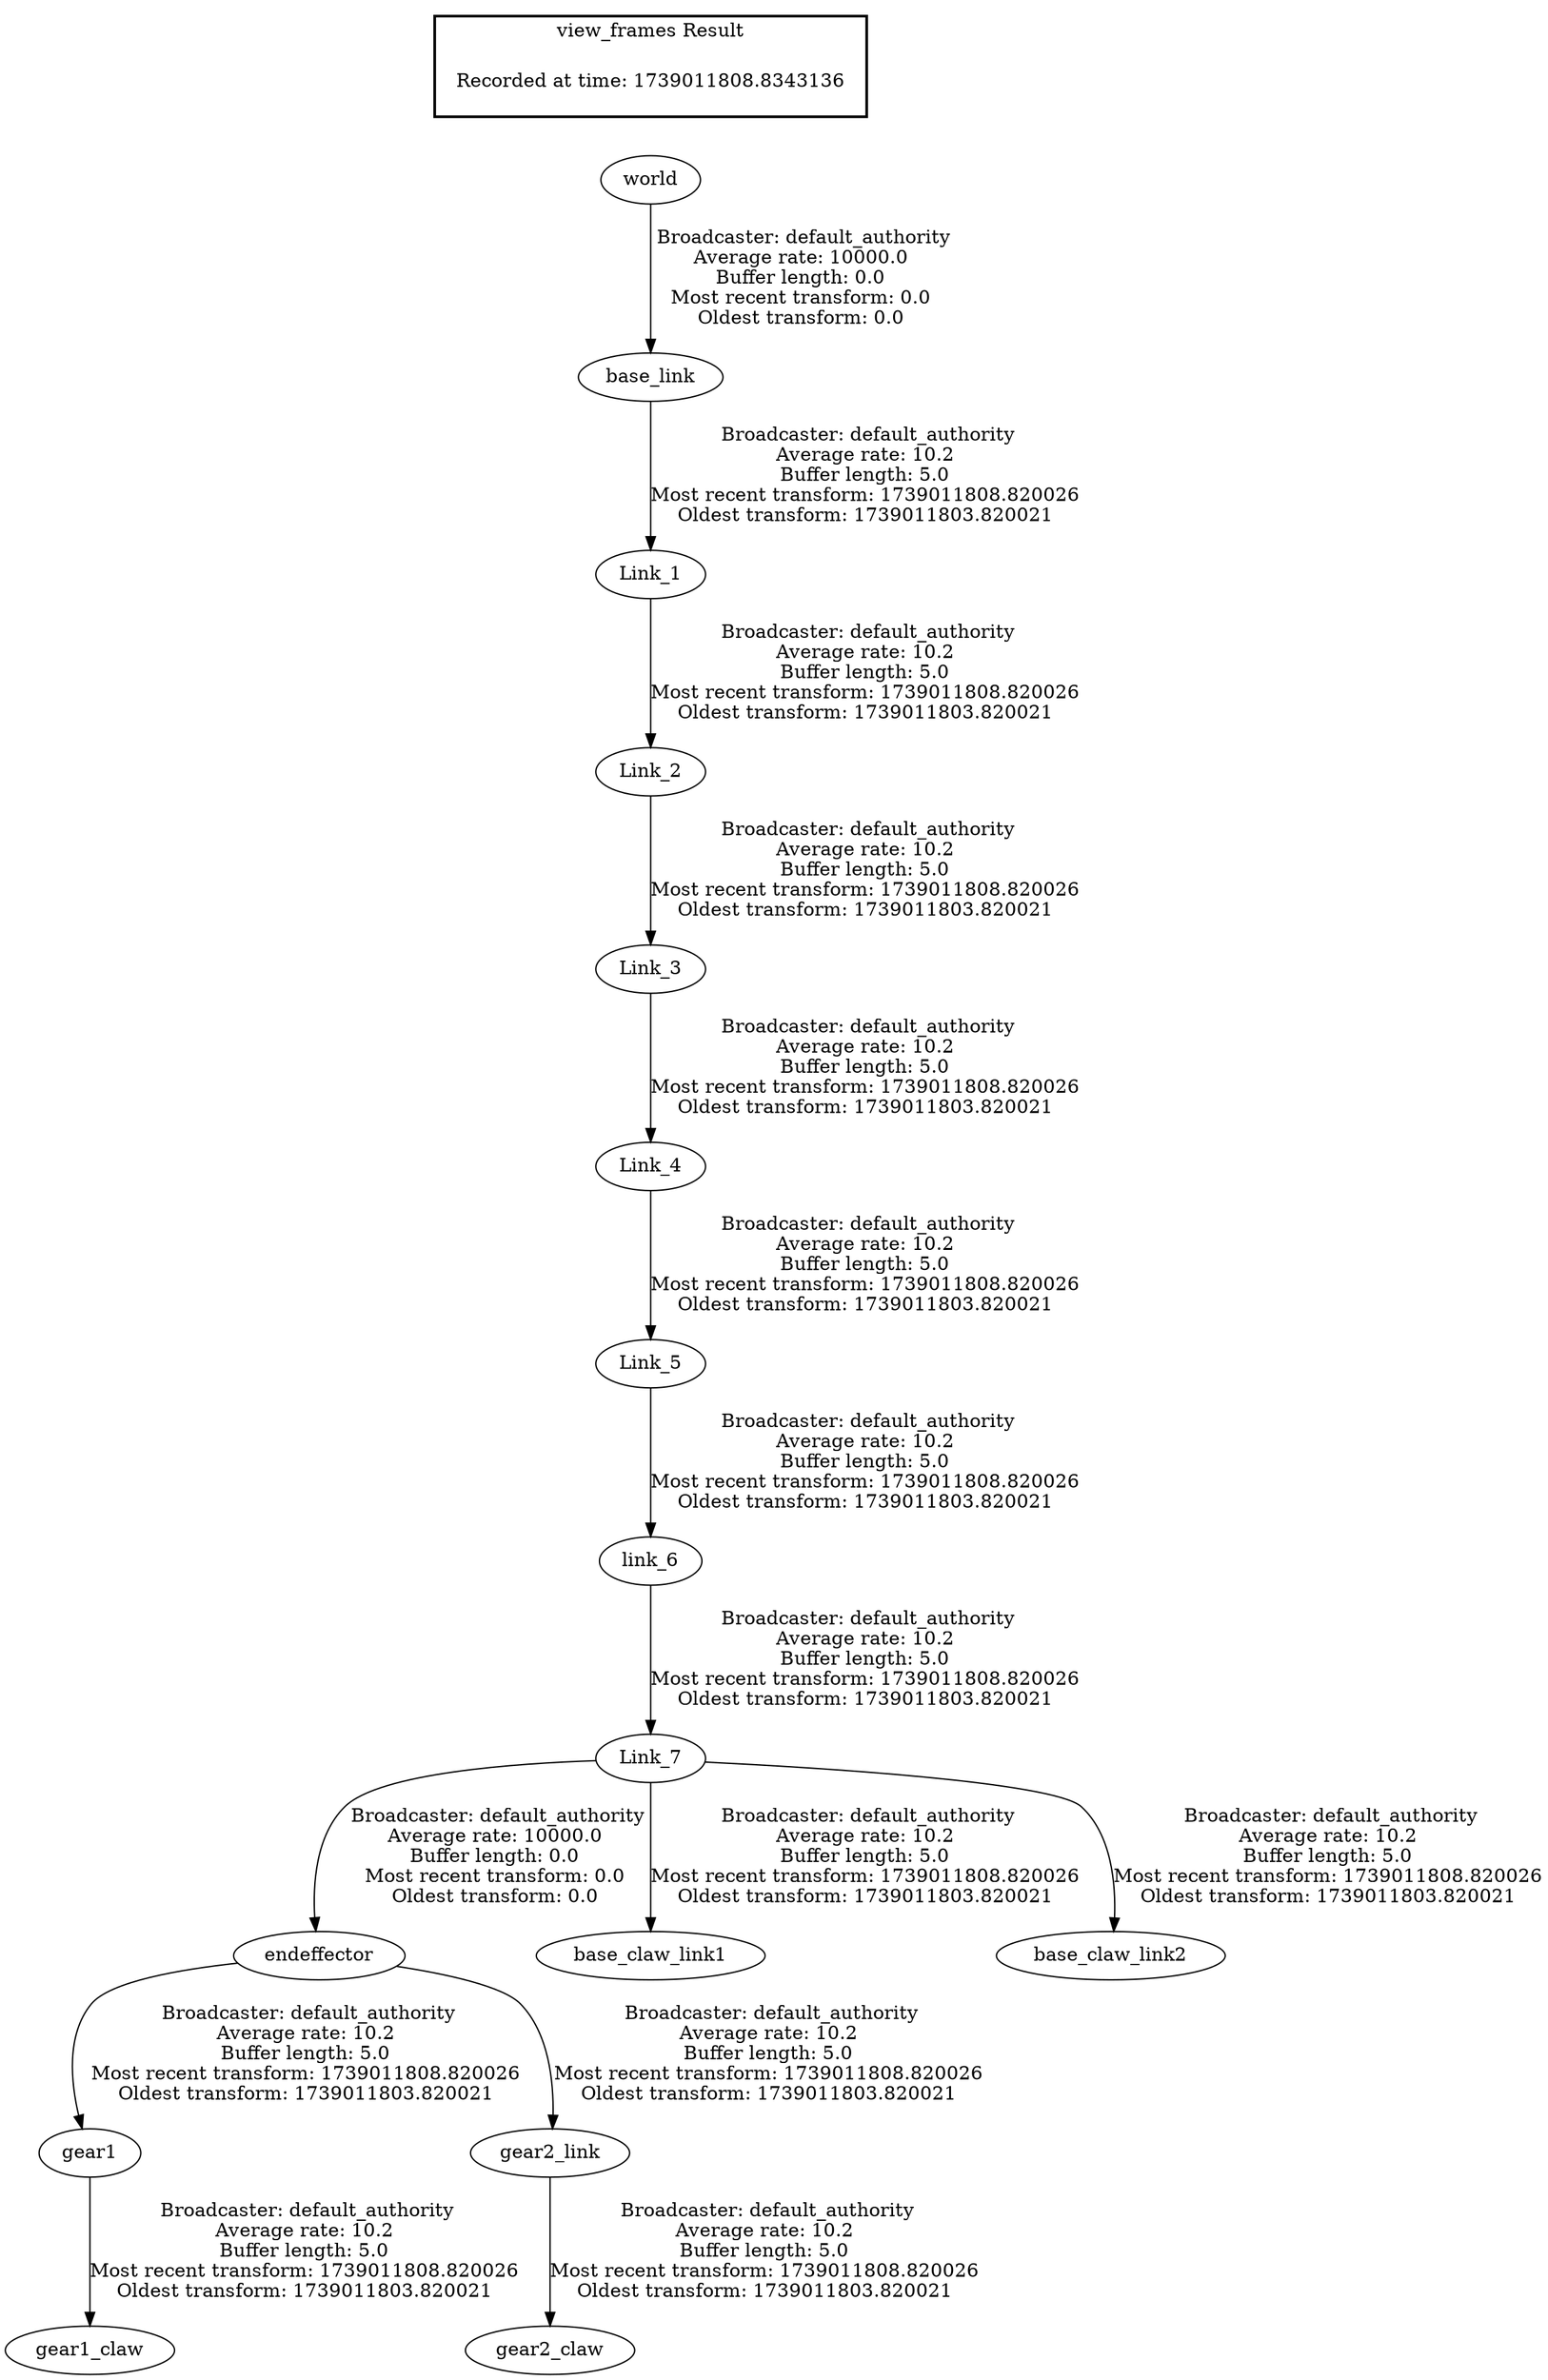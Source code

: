 digraph G {
"world" -> "base_link"[label=" Broadcaster: default_authority\nAverage rate: 10000.0\nBuffer length: 0.0\nMost recent transform: 0.0\nOldest transform: 0.0\n"];
"Link_7" -> "endeffector"[label=" Broadcaster: default_authority\nAverage rate: 10000.0\nBuffer length: 0.0\nMost recent transform: 0.0\nOldest transform: 0.0\n"];
"link_6" -> "Link_7"[label=" Broadcaster: default_authority\nAverage rate: 10.2\nBuffer length: 5.0\nMost recent transform: 1739011808.820026\nOldest transform: 1739011803.820021\n"];
"Link_7" -> "base_claw_link1"[label=" Broadcaster: default_authority\nAverage rate: 10.2\nBuffer length: 5.0\nMost recent transform: 1739011808.820026\nOldest transform: 1739011803.820021\n"];
"Link_7" -> "base_claw_link2"[label=" Broadcaster: default_authority\nAverage rate: 10.2\nBuffer length: 5.0\nMost recent transform: 1739011808.820026\nOldest transform: 1739011803.820021\n"];
"gear1" -> "gear1_claw"[label=" Broadcaster: default_authority\nAverage rate: 10.2\nBuffer length: 5.0\nMost recent transform: 1739011808.820026\nOldest transform: 1739011803.820021\n"];
"endeffector" -> "gear1"[label=" Broadcaster: default_authority\nAverage rate: 10.2\nBuffer length: 5.0\nMost recent transform: 1739011808.820026\nOldest transform: 1739011803.820021\n"];
"gear2_link" -> "gear2_claw"[label=" Broadcaster: default_authority\nAverage rate: 10.2\nBuffer length: 5.0\nMost recent transform: 1739011808.820026\nOldest transform: 1739011803.820021\n"];
"endeffector" -> "gear2_link"[label=" Broadcaster: default_authority\nAverage rate: 10.2\nBuffer length: 5.0\nMost recent transform: 1739011808.820026\nOldest transform: 1739011803.820021\n"];
"base_link" -> "Link_1"[label=" Broadcaster: default_authority\nAverage rate: 10.2\nBuffer length: 5.0\nMost recent transform: 1739011808.820026\nOldest transform: 1739011803.820021\n"];
"Link_1" -> "Link_2"[label=" Broadcaster: default_authority\nAverage rate: 10.2\nBuffer length: 5.0\nMost recent transform: 1739011808.820026\nOldest transform: 1739011803.820021\n"];
"Link_2" -> "Link_3"[label=" Broadcaster: default_authority\nAverage rate: 10.2\nBuffer length: 5.0\nMost recent transform: 1739011808.820026\nOldest transform: 1739011803.820021\n"];
"Link_3" -> "Link_4"[label=" Broadcaster: default_authority\nAverage rate: 10.2\nBuffer length: 5.0\nMost recent transform: 1739011808.820026\nOldest transform: 1739011803.820021\n"];
"Link_4" -> "Link_5"[label=" Broadcaster: default_authority\nAverage rate: 10.2\nBuffer length: 5.0\nMost recent transform: 1739011808.820026\nOldest transform: 1739011803.820021\n"];
"Link_5" -> "link_6"[label=" Broadcaster: default_authority\nAverage rate: 10.2\nBuffer length: 5.0\nMost recent transform: 1739011808.820026\nOldest transform: 1739011803.820021\n"];
edge [style=invis];
 subgraph cluster_legend { style=bold; color=black; label ="view_frames Result";
"Recorded at time: 1739011808.8343136"[ shape=plaintext ] ;
}->"world";
}